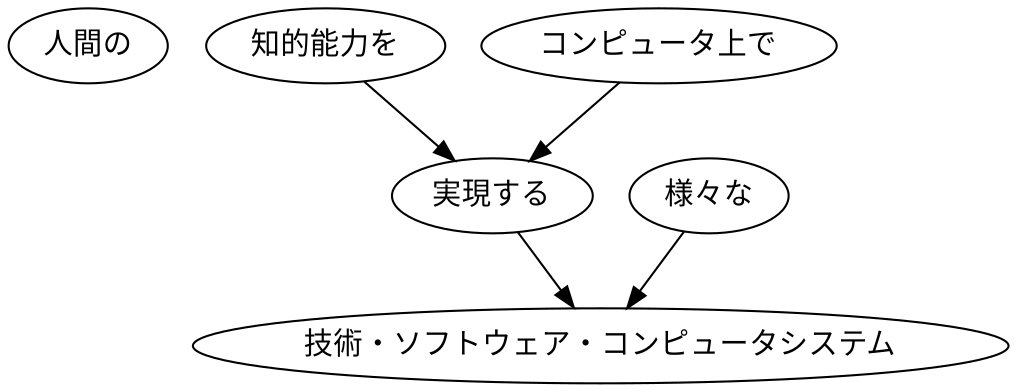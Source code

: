 // The Round Table
digraph {
	0 [label="人間の"]
	1 [label="知的能力を"]
	2 [label="コンピュータ上で"]
	3 [label="実現する"]
	4 [label="様々な"]
	5 [label="技術・ソフトウェア・コンピュータシステム"]
	1 -> 3
	2 -> 3
	3 -> 5
	4 -> 5
}
